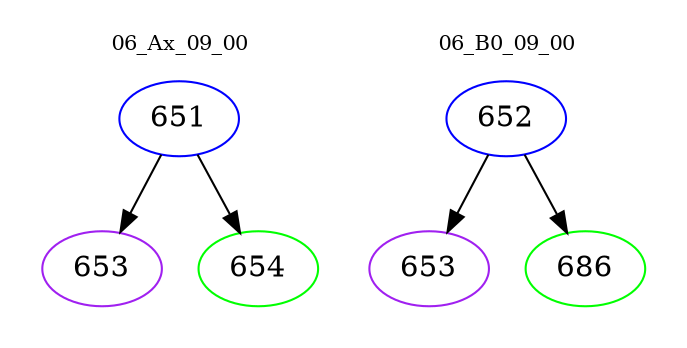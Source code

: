 digraph{
subgraph cluster_0 {
color = white
label = "06_Ax_09_00";
fontsize=10;
T0_651 [label="651", color="blue"]
T0_651 -> T0_653 [color="black"]
T0_653 [label="653", color="purple"]
T0_651 -> T0_654 [color="black"]
T0_654 [label="654", color="green"]
}
subgraph cluster_1 {
color = white
label = "06_B0_09_00";
fontsize=10;
T1_652 [label="652", color="blue"]
T1_652 -> T1_653 [color="black"]
T1_653 [label="653", color="purple"]
T1_652 -> T1_686 [color="black"]
T1_686 [label="686", color="green"]
}
}
